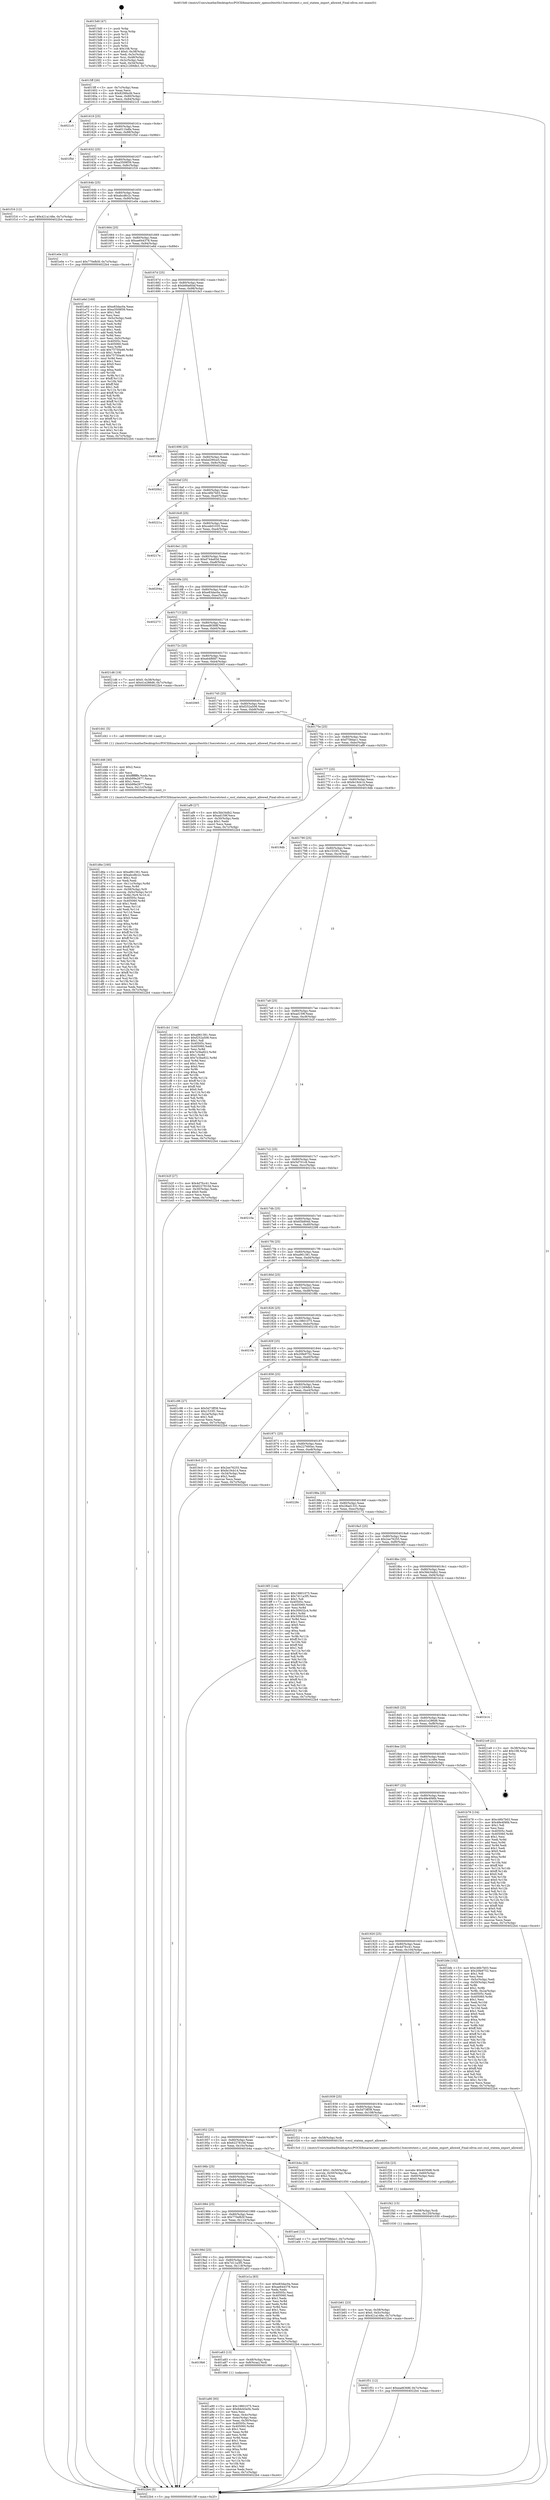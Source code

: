 digraph "0x4015d0" {
  label = "0x4015d0 (/mnt/c/Users/mathe/Desktop/tcc/POCII/binaries/extr_openssltesttls13secretstest.c_ossl_statem_export_allowed_Final-ollvm.out::main(0))"
  labelloc = "t"
  node[shape=record]

  Entry [label="",width=0.3,height=0.3,shape=circle,fillcolor=black,style=filled]
  "0x4015ff" [label="{
     0x4015ff [26]\l
     | [instrs]\l
     &nbsp;&nbsp;0x4015ff \<+3\>: mov -0x7c(%rbp),%eax\l
     &nbsp;&nbsp;0x401602 \<+2\>: mov %eax,%ecx\l
     &nbsp;&nbsp;0x401604 \<+6\>: sub $0x8206bcfd,%ecx\l
     &nbsp;&nbsp;0x40160a \<+3\>: mov %eax,-0x80(%rbp)\l
     &nbsp;&nbsp;0x40160d \<+6\>: mov %ecx,-0x84(%rbp)\l
     &nbsp;&nbsp;0x401613 \<+6\>: je 00000000004021c5 \<main+0xbf5\>\l
  }"]
  "0x4021c5" [label="{
     0x4021c5\l
  }", style=dashed]
  "0x401619" [label="{
     0x401619 [25]\l
     | [instrs]\l
     &nbsp;&nbsp;0x401619 \<+5\>: jmp 000000000040161e \<main+0x4e\>\l
     &nbsp;&nbsp;0x40161e \<+3\>: mov -0x80(%rbp),%eax\l
     &nbsp;&nbsp;0x401621 \<+5\>: sub $0xa011bdfa,%eax\l
     &nbsp;&nbsp;0x401626 \<+6\>: mov %eax,-0x88(%rbp)\l
     &nbsp;&nbsp;0x40162c \<+6\>: je 0000000000401f5d \<main+0x98d\>\l
  }"]
  Exit [label="",width=0.3,height=0.3,shape=circle,fillcolor=black,style=filled,peripheries=2]
  "0x401f5d" [label="{
     0x401f5d\l
  }", style=dashed]
  "0x401632" [label="{
     0x401632 [25]\l
     | [instrs]\l
     &nbsp;&nbsp;0x401632 \<+5\>: jmp 0000000000401637 \<main+0x67\>\l
     &nbsp;&nbsp;0x401637 \<+3\>: mov -0x80(%rbp),%eax\l
     &nbsp;&nbsp;0x40163a \<+5\>: sub $0xa3509f39,%eax\l
     &nbsp;&nbsp;0x40163f \<+6\>: mov %eax,-0x8c(%rbp)\l
     &nbsp;&nbsp;0x401645 \<+6\>: je 0000000000401f16 \<main+0x946\>\l
  }"]
  "0x401f51" [label="{
     0x401f51 [12]\l
     | [instrs]\l
     &nbsp;&nbsp;0x401f51 \<+7\>: movl $0xead6368f,-0x7c(%rbp)\l
     &nbsp;&nbsp;0x401f58 \<+5\>: jmp 00000000004022b4 \<main+0xce4\>\l
  }"]
  "0x401f16" [label="{
     0x401f16 [12]\l
     | [instrs]\l
     &nbsp;&nbsp;0x401f16 \<+7\>: movl $0x421a148e,-0x7c(%rbp)\l
     &nbsp;&nbsp;0x401f1d \<+5\>: jmp 00000000004022b4 \<main+0xce4\>\l
  }"]
  "0x40164b" [label="{
     0x40164b [25]\l
     | [instrs]\l
     &nbsp;&nbsp;0x40164b \<+5\>: jmp 0000000000401650 \<main+0x80\>\l
     &nbsp;&nbsp;0x401650 \<+3\>: mov -0x80(%rbp),%eax\l
     &nbsp;&nbsp;0x401653 \<+5\>: sub $0xabcd6c2c,%eax\l
     &nbsp;&nbsp;0x401658 \<+6\>: mov %eax,-0x90(%rbp)\l
     &nbsp;&nbsp;0x40165e \<+6\>: je 0000000000401e0e \<main+0x83e\>\l
  }"]
  "0x401f42" [label="{
     0x401f42 [15]\l
     | [instrs]\l
     &nbsp;&nbsp;0x401f42 \<+4\>: mov -0x58(%rbp),%rdi\l
     &nbsp;&nbsp;0x401f46 \<+6\>: mov %eax,-0x120(%rbp)\l
     &nbsp;&nbsp;0x401f4c \<+5\>: call 0000000000401030 \<free@plt\>\l
     | [calls]\l
     &nbsp;&nbsp;0x401030 \{1\} (unknown)\l
  }"]
  "0x401e0e" [label="{
     0x401e0e [12]\l
     | [instrs]\l
     &nbsp;&nbsp;0x401e0e \<+7\>: movl $0x770efb5f,-0x7c(%rbp)\l
     &nbsp;&nbsp;0x401e15 \<+5\>: jmp 00000000004022b4 \<main+0xce4\>\l
  }"]
  "0x401664" [label="{
     0x401664 [25]\l
     | [instrs]\l
     &nbsp;&nbsp;0x401664 \<+5\>: jmp 0000000000401669 \<main+0x99\>\l
     &nbsp;&nbsp;0x401669 \<+3\>: mov -0x80(%rbp),%eax\l
     &nbsp;&nbsp;0x40166c \<+5\>: sub $0xae644378,%eax\l
     &nbsp;&nbsp;0x401671 \<+6\>: mov %eax,-0x94(%rbp)\l
     &nbsp;&nbsp;0x401677 \<+6\>: je 0000000000401e6d \<main+0x89d\>\l
  }"]
  "0x401f2b" [label="{
     0x401f2b [23]\l
     | [instrs]\l
     &nbsp;&nbsp;0x401f2b \<+10\>: movabs $0x4030d6,%rdi\l
     &nbsp;&nbsp;0x401f35 \<+3\>: mov %eax,-0x60(%rbp)\l
     &nbsp;&nbsp;0x401f38 \<+3\>: mov -0x60(%rbp),%esi\l
     &nbsp;&nbsp;0x401f3b \<+2\>: mov $0x0,%al\l
     &nbsp;&nbsp;0x401f3d \<+5\>: call 0000000000401040 \<printf@plt\>\l
     | [calls]\l
     &nbsp;&nbsp;0x401040 \{1\} (unknown)\l
  }"]
  "0x401e6d" [label="{
     0x401e6d [169]\l
     | [instrs]\l
     &nbsp;&nbsp;0x401e6d \<+5\>: mov $0xe83dac0a,%eax\l
     &nbsp;&nbsp;0x401e72 \<+5\>: mov $0xa3509f39,%ecx\l
     &nbsp;&nbsp;0x401e77 \<+2\>: mov $0x1,%dl\l
     &nbsp;&nbsp;0x401e79 \<+2\>: xor %esi,%esi\l
     &nbsp;&nbsp;0x401e7b \<+3\>: mov -0x5c(%rbp),%edi\l
     &nbsp;&nbsp;0x401e7e \<+3\>: mov %esi,%r8d\l
     &nbsp;&nbsp;0x401e81 \<+3\>: sub %edi,%r8d\l
     &nbsp;&nbsp;0x401e84 \<+2\>: mov %esi,%edi\l
     &nbsp;&nbsp;0x401e86 \<+3\>: sub $0x1,%edi\l
     &nbsp;&nbsp;0x401e89 \<+3\>: add %edi,%r8d\l
     &nbsp;&nbsp;0x401e8c \<+3\>: sub %r8d,%esi\l
     &nbsp;&nbsp;0x401e8f \<+3\>: mov %esi,-0x5c(%rbp)\l
     &nbsp;&nbsp;0x401e92 \<+7\>: mov 0x40505c,%esi\l
     &nbsp;&nbsp;0x401e99 \<+7\>: mov 0x405060,%edi\l
     &nbsp;&nbsp;0x401ea0 \<+3\>: mov %esi,%r8d\l
     &nbsp;&nbsp;0x401ea3 \<+7\>: add $0x75750a46,%r8d\l
     &nbsp;&nbsp;0x401eaa \<+4\>: sub $0x1,%r8d\l
     &nbsp;&nbsp;0x401eae \<+7\>: sub $0x75750a46,%r8d\l
     &nbsp;&nbsp;0x401eb5 \<+4\>: imul %r8d,%esi\l
     &nbsp;&nbsp;0x401eb9 \<+3\>: and $0x1,%esi\l
     &nbsp;&nbsp;0x401ebc \<+3\>: cmp $0x0,%esi\l
     &nbsp;&nbsp;0x401ebf \<+4\>: sete %r9b\l
     &nbsp;&nbsp;0x401ec3 \<+3\>: cmp $0xa,%edi\l
     &nbsp;&nbsp;0x401ec6 \<+4\>: setl %r10b\l
     &nbsp;&nbsp;0x401eca \<+3\>: mov %r9b,%r11b\l
     &nbsp;&nbsp;0x401ecd \<+4\>: xor $0xff,%r11b\l
     &nbsp;&nbsp;0x401ed1 \<+3\>: mov %r10b,%bl\l
     &nbsp;&nbsp;0x401ed4 \<+3\>: xor $0xff,%bl\l
     &nbsp;&nbsp;0x401ed7 \<+3\>: xor $0x1,%dl\l
     &nbsp;&nbsp;0x401eda \<+3\>: mov %r11b,%r14b\l
     &nbsp;&nbsp;0x401edd \<+4\>: and $0xff,%r14b\l
     &nbsp;&nbsp;0x401ee1 \<+3\>: and %dl,%r9b\l
     &nbsp;&nbsp;0x401ee4 \<+3\>: mov %bl,%r15b\l
     &nbsp;&nbsp;0x401ee7 \<+4\>: and $0xff,%r15b\l
     &nbsp;&nbsp;0x401eeb \<+3\>: and %dl,%r10b\l
     &nbsp;&nbsp;0x401eee \<+3\>: or %r9b,%r14b\l
     &nbsp;&nbsp;0x401ef1 \<+3\>: or %r10b,%r15b\l
     &nbsp;&nbsp;0x401ef4 \<+3\>: xor %r15b,%r14b\l
     &nbsp;&nbsp;0x401ef7 \<+3\>: or %bl,%r11b\l
     &nbsp;&nbsp;0x401efa \<+4\>: xor $0xff,%r11b\l
     &nbsp;&nbsp;0x401efe \<+3\>: or $0x1,%dl\l
     &nbsp;&nbsp;0x401f01 \<+3\>: and %dl,%r11b\l
     &nbsp;&nbsp;0x401f04 \<+3\>: or %r11b,%r14b\l
     &nbsp;&nbsp;0x401f07 \<+4\>: test $0x1,%r14b\l
     &nbsp;&nbsp;0x401f0b \<+3\>: cmovne %ecx,%eax\l
     &nbsp;&nbsp;0x401f0e \<+3\>: mov %eax,-0x7c(%rbp)\l
     &nbsp;&nbsp;0x401f11 \<+5\>: jmp 00000000004022b4 \<main+0xce4\>\l
  }"]
  "0x40167d" [label="{
     0x40167d [25]\l
     | [instrs]\l
     &nbsp;&nbsp;0x40167d \<+5\>: jmp 0000000000401682 \<main+0xb2\>\l
     &nbsp;&nbsp;0x401682 \<+3\>: mov -0x80(%rbp),%eax\l
     &nbsp;&nbsp;0x401685 \<+5\>: sub $0xb66a60af,%eax\l
     &nbsp;&nbsp;0x40168a \<+6\>: mov %eax,-0x98(%rbp)\l
     &nbsp;&nbsp;0x401690 \<+6\>: je 0000000000401fe3 \<main+0xa13\>\l
  }"]
  "0x401d6e" [label="{
     0x401d6e [160]\l
     | [instrs]\l
     &nbsp;&nbsp;0x401d6e \<+5\>: mov $0xa961381,%ecx\l
     &nbsp;&nbsp;0x401d73 \<+5\>: mov $0xabcd6c2c,%edx\l
     &nbsp;&nbsp;0x401d78 \<+3\>: mov $0x1,%sil\l
     &nbsp;&nbsp;0x401d7b \<+2\>: xor %edi,%edi\l
     &nbsp;&nbsp;0x401d7d \<+7\>: mov -0x11c(%rbp),%r8d\l
     &nbsp;&nbsp;0x401d84 \<+4\>: imul %eax,%r8d\l
     &nbsp;&nbsp;0x401d88 \<+4\>: mov -0x58(%rbp),%r9\l
     &nbsp;&nbsp;0x401d8c \<+4\>: movslq -0x5c(%rbp),%r10\l
     &nbsp;&nbsp;0x401d90 \<+4\>: mov %r8d,(%r9,%r10,4)\l
     &nbsp;&nbsp;0x401d94 \<+7\>: mov 0x40505c,%eax\l
     &nbsp;&nbsp;0x401d9b \<+8\>: mov 0x405060,%r8d\l
     &nbsp;&nbsp;0x401da3 \<+3\>: sub $0x1,%edi\l
     &nbsp;&nbsp;0x401da6 \<+3\>: mov %eax,%r11d\l
     &nbsp;&nbsp;0x401da9 \<+3\>: add %edi,%r11d\l
     &nbsp;&nbsp;0x401dac \<+4\>: imul %r11d,%eax\l
     &nbsp;&nbsp;0x401db0 \<+3\>: and $0x1,%eax\l
     &nbsp;&nbsp;0x401db3 \<+3\>: cmp $0x0,%eax\l
     &nbsp;&nbsp;0x401db6 \<+3\>: sete %bl\l
     &nbsp;&nbsp;0x401db9 \<+4\>: cmp $0xa,%r8d\l
     &nbsp;&nbsp;0x401dbd \<+4\>: setl %r14b\l
     &nbsp;&nbsp;0x401dc1 \<+3\>: mov %bl,%r15b\l
     &nbsp;&nbsp;0x401dc4 \<+4\>: xor $0xff,%r15b\l
     &nbsp;&nbsp;0x401dc8 \<+3\>: mov %r14b,%r12b\l
     &nbsp;&nbsp;0x401dcb \<+4\>: xor $0xff,%r12b\l
     &nbsp;&nbsp;0x401dcf \<+4\>: xor $0x1,%sil\l
     &nbsp;&nbsp;0x401dd3 \<+3\>: mov %r15b,%r13b\l
     &nbsp;&nbsp;0x401dd6 \<+4\>: and $0xff,%r13b\l
     &nbsp;&nbsp;0x401dda \<+3\>: and %sil,%bl\l
     &nbsp;&nbsp;0x401ddd \<+3\>: mov %r12b,%al\l
     &nbsp;&nbsp;0x401de0 \<+2\>: and $0xff,%al\l
     &nbsp;&nbsp;0x401de2 \<+3\>: and %sil,%r14b\l
     &nbsp;&nbsp;0x401de5 \<+3\>: or %bl,%r13b\l
     &nbsp;&nbsp;0x401de8 \<+3\>: or %r14b,%al\l
     &nbsp;&nbsp;0x401deb \<+3\>: xor %al,%r13b\l
     &nbsp;&nbsp;0x401dee \<+3\>: or %r12b,%r15b\l
     &nbsp;&nbsp;0x401df1 \<+4\>: xor $0xff,%r15b\l
     &nbsp;&nbsp;0x401df5 \<+4\>: or $0x1,%sil\l
     &nbsp;&nbsp;0x401df9 \<+3\>: and %sil,%r15b\l
     &nbsp;&nbsp;0x401dfc \<+3\>: or %r15b,%r13b\l
     &nbsp;&nbsp;0x401dff \<+4\>: test $0x1,%r13b\l
     &nbsp;&nbsp;0x401e03 \<+3\>: cmovne %edx,%ecx\l
     &nbsp;&nbsp;0x401e06 \<+3\>: mov %ecx,-0x7c(%rbp)\l
     &nbsp;&nbsp;0x401e09 \<+5\>: jmp 00000000004022b4 \<main+0xce4\>\l
  }"]
  "0x401fe3" [label="{
     0x401fe3\l
  }", style=dashed]
  "0x401696" [label="{
     0x401696 [25]\l
     | [instrs]\l
     &nbsp;&nbsp;0x401696 \<+5\>: jmp 000000000040169b \<main+0xcb\>\l
     &nbsp;&nbsp;0x40169b \<+3\>: mov -0x80(%rbp),%eax\l
     &nbsp;&nbsp;0x40169e \<+5\>: sub $0xbd290ce5,%eax\l
     &nbsp;&nbsp;0x4016a3 \<+6\>: mov %eax,-0x9c(%rbp)\l
     &nbsp;&nbsp;0x4016a9 \<+6\>: je 00000000004020b2 \<main+0xae2\>\l
  }"]
  "0x401d46" [label="{
     0x401d46 [40]\l
     | [instrs]\l
     &nbsp;&nbsp;0x401d46 \<+5\>: mov $0x2,%ecx\l
     &nbsp;&nbsp;0x401d4b \<+1\>: cltd\l
     &nbsp;&nbsp;0x401d4c \<+2\>: idiv %ecx\l
     &nbsp;&nbsp;0x401d4e \<+6\>: imul $0xfffffffe,%edx,%ecx\l
     &nbsp;&nbsp;0x401d54 \<+6\>: sub $0xb99e2977,%ecx\l
     &nbsp;&nbsp;0x401d5a \<+3\>: add $0x1,%ecx\l
     &nbsp;&nbsp;0x401d5d \<+6\>: add $0xb99e2977,%ecx\l
     &nbsp;&nbsp;0x401d63 \<+6\>: mov %ecx,-0x11c(%rbp)\l
     &nbsp;&nbsp;0x401d69 \<+5\>: call 0000000000401160 \<next_i\>\l
     | [calls]\l
     &nbsp;&nbsp;0x401160 \{1\} (/mnt/c/Users/mathe/Desktop/tcc/POCII/binaries/extr_openssltesttls13secretstest.c_ossl_statem_export_allowed_Final-ollvm.out::next_i)\l
  }"]
  "0x4020b2" [label="{
     0x4020b2\l
  }", style=dashed]
  "0x4016af" [label="{
     0x4016af [25]\l
     | [instrs]\l
     &nbsp;&nbsp;0x4016af \<+5\>: jmp 00000000004016b4 \<main+0xe4\>\l
     &nbsp;&nbsp;0x4016b4 \<+3\>: mov -0x80(%rbp),%eax\l
     &nbsp;&nbsp;0x4016b7 \<+5\>: sub $0xc46b7b03,%eax\l
     &nbsp;&nbsp;0x4016bc \<+6\>: mov %eax,-0xa0(%rbp)\l
     &nbsp;&nbsp;0x4016c2 \<+6\>: je 000000000040221a \<main+0xc4a\>\l
  }"]
  "0x401b61" [label="{
     0x401b61 [23]\l
     | [instrs]\l
     &nbsp;&nbsp;0x401b61 \<+4\>: mov %rax,-0x58(%rbp)\l
     &nbsp;&nbsp;0x401b65 \<+7\>: movl $0x0,-0x5c(%rbp)\l
     &nbsp;&nbsp;0x401b6c \<+7\>: movl $0x421a148e,-0x7c(%rbp)\l
     &nbsp;&nbsp;0x401b73 \<+5\>: jmp 00000000004022b4 \<main+0xce4\>\l
  }"]
  "0x40221a" [label="{
     0x40221a\l
  }", style=dashed]
  "0x4016c8" [label="{
     0x4016c8 [25]\l
     | [instrs]\l
     &nbsp;&nbsp;0x4016c8 \<+5\>: jmp 00000000004016cd \<main+0xfd\>\l
     &nbsp;&nbsp;0x4016cd \<+3\>: mov -0x80(%rbp),%eax\l
     &nbsp;&nbsp;0x4016d0 \<+5\>: sub $0xceb01035,%eax\l
     &nbsp;&nbsp;0x4016d5 \<+6\>: mov %eax,-0xa4(%rbp)\l
     &nbsp;&nbsp;0x4016db \<+6\>: je 000000000040217e \<main+0xbae\>\l
  }"]
  "0x401a90" [label="{
     0x401a90 [93]\l
     | [instrs]\l
     &nbsp;&nbsp;0x401a90 \<+5\>: mov $0x19801075,%ecx\l
     &nbsp;&nbsp;0x401a95 \<+5\>: mov $0x6dcb5a5b,%edx\l
     &nbsp;&nbsp;0x401a9a \<+2\>: xor %esi,%esi\l
     &nbsp;&nbsp;0x401a9c \<+3\>: mov %eax,-0x4c(%rbp)\l
     &nbsp;&nbsp;0x401a9f \<+3\>: mov -0x4c(%rbp),%eax\l
     &nbsp;&nbsp;0x401aa2 \<+3\>: mov %eax,-0x30(%rbp)\l
     &nbsp;&nbsp;0x401aa5 \<+7\>: mov 0x40505c,%eax\l
     &nbsp;&nbsp;0x401aac \<+8\>: mov 0x405060,%r8d\l
     &nbsp;&nbsp;0x401ab4 \<+3\>: sub $0x1,%esi\l
     &nbsp;&nbsp;0x401ab7 \<+3\>: mov %eax,%r9d\l
     &nbsp;&nbsp;0x401aba \<+3\>: add %esi,%r9d\l
     &nbsp;&nbsp;0x401abd \<+4\>: imul %r9d,%eax\l
     &nbsp;&nbsp;0x401ac1 \<+3\>: and $0x1,%eax\l
     &nbsp;&nbsp;0x401ac4 \<+3\>: cmp $0x0,%eax\l
     &nbsp;&nbsp;0x401ac7 \<+4\>: sete %r10b\l
     &nbsp;&nbsp;0x401acb \<+4\>: cmp $0xa,%r8d\l
     &nbsp;&nbsp;0x401acf \<+4\>: setl %r11b\l
     &nbsp;&nbsp;0x401ad3 \<+3\>: mov %r10b,%bl\l
     &nbsp;&nbsp;0x401ad6 \<+3\>: and %r11b,%bl\l
     &nbsp;&nbsp;0x401ad9 \<+3\>: xor %r11b,%r10b\l
     &nbsp;&nbsp;0x401adc \<+3\>: or %r10b,%bl\l
     &nbsp;&nbsp;0x401adf \<+3\>: test $0x1,%bl\l
     &nbsp;&nbsp;0x401ae2 \<+3\>: cmovne %edx,%ecx\l
     &nbsp;&nbsp;0x401ae5 \<+3\>: mov %ecx,-0x7c(%rbp)\l
     &nbsp;&nbsp;0x401ae8 \<+5\>: jmp 00000000004022b4 \<main+0xce4\>\l
  }"]
  "0x40217e" [label="{
     0x40217e\l
  }", style=dashed]
  "0x4016e1" [label="{
     0x4016e1 [25]\l
     | [instrs]\l
     &nbsp;&nbsp;0x4016e1 \<+5\>: jmp 00000000004016e6 \<main+0x116\>\l
     &nbsp;&nbsp;0x4016e6 \<+3\>: mov -0x80(%rbp),%eax\l
     &nbsp;&nbsp;0x4016e9 \<+5\>: sub $0xd744a93d,%eax\l
     &nbsp;&nbsp;0x4016ee \<+6\>: mov %eax,-0xa8(%rbp)\l
     &nbsp;&nbsp;0x4016f4 \<+6\>: je 000000000040204a \<main+0xa7a\>\l
  }"]
  "0x4019b6" [label="{
     0x4019b6\l
  }", style=dashed]
  "0x40204a" [label="{
     0x40204a\l
  }", style=dashed]
  "0x4016fa" [label="{
     0x4016fa [25]\l
     | [instrs]\l
     &nbsp;&nbsp;0x4016fa \<+5\>: jmp 00000000004016ff \<main+0x12f\>\l
     &nbsp;&nbsp;0x4016ff \<+3\>: mov -0x80(%rbp),%eax\l
     &nbsp;&nbsp;0x401702 \<+5\>: sub $0xe83dac0a,%eax\l
     &nbsp;&nbsp;0x401707 \<+6\>: mov %eax,-0xac(%rbp)\l
     &nbsp;&nbsp;0x40170d \<+6\>: je 0000000000402273 \<main+0xca3\>\l
  }"]
  "0x401a83" [label="{
     0x401a83 [13]\l
     | [instrs]\l
     &nbsp;&nbsp;0x401a83 \<+4\>: mov -0x48(%rbp),%rax\l
     &nbsp;&nbsp;0x401a87 \<+4\>: mov 0x8(%rax),%rdi\l
     &nbsp;&nbsp;0x401a8b \<+5\>: call 0000000000401060 \<atoi@plt\>\l
     | [calls]\l
     &nbsp;&nbsp;0x401060 \{1\} (unknown)\l
  }"]
  "0x402273" [label="{
     0x402273\l
  }", style=dashed]
  "0x401713" [label="{
     0x401713 [25]\l
     | [instrs]\l
     &nbsp;&nbsp;0x401713 \<+5\>: jmp 0000000000401718 \<main+0x148\>\l
     &nbsp;&nbsp;0x401718 \<+3\>: mov -0x80(%rbp),%eax\l
     &nbsp;&nbsp;0x40171b \<+5\>: sub $0xead6368f,%eax\l
     &nbsp;&nbsp;0x401720 \<+6\>: mov %eax,-0xb0(%rbp)\l
     &nbsp;&nbsp;0x401726 \<+6\>: je 00000000004021d6 \<main+0xc06\>\l
  }"]
  "0x40199d" [label="{
     0x40199d [25]\l
     | [instrs]\l
     &nbsp;&nbsp;0x40199d \<+5\>: jmp 00000000004019a2 \<main+0x3d2\>\l
     &nbsp;&nbsp;0x4019a2 \<+3\>: mov -0x80(%rbp),%eax\l
     &nbsp;&nbsp;0x4019a5 \<+5\>: sub $0x7d11a3f5,%eax\l
     &nbsp;&nbsp;0x4019aa \<+6\>: mov %eax,-0x118(%rbp)\l
     &nbsp;&nbsp;0x4019b0 \<+6\>: je 0000000000401a83 \<main+0x4b3\>\l
  }"]
  "0x4021d6" [label="{
     0x4021d6 [19]\l
     | [instrs]\l
     &nbsp;&nbsp;0x4021d6 \<+7\>: movl $0x0,-0x38(%rbp)\l
     &nbsp;&nbsp;0x4021dd \<+7\>: movl $0x41e286d6,-0x7c(%rbp)\l
     &nbsp;&nbsp;0x4021e4 \<+5\>: jmp 00000000004022b4 \<main+0xce4\>\l
  }"]
  "0x40172c" [label="{
     0x40172c [25]\l
     | [instrs]\l
     &nbsp;&nbsp;0x40172c \<+5\>: jmp 0000000000401731 \<main+0x161\>\l
     &nbsp;&nbsp;0x401731 \<+3\>: mov -0x80(%rbp),%eax\l
     &nbsp;&nbsp;0x401734 \<+5\>: sub $0xeb4f6fd7,%eax\l
     &nbsp;&nbsp;0x401739 \<+6\>: mov %eax,-0xb4(%rbp)\l
     &nbsp;&nbsp;0x40173f \<+6\>: je 0000000000402065 \<main+0xa95\>\l
  }"]
  "0x401e1a" [label="{
     0x401e1a [83]\l
     | [instrs]\l
     &nbsp;&nbsp;0x401e1a \<+5\>: mov $0xe83dac0a,%eax\l
     &nbsp;&nbsp;0x401e1f \<+5\>: mov $0xae644378,%ecx\l
     &nbsp;&nbsp;0x401e24 \<+2\>: xor %edx,%edx\l
     &nbsp;&nbsp;0x401e26 \<+7\>: mov 0x40505c,%esi\l
     &nbsp;&nbsp;0x401e2d \<+7\>: mov 0x405060,%edi\l
     &nbsp;&nbsp;0x401e34 \<+3\>: sub $0x1,%edx\l
     &nbsp;&nbsp;0x401e37 \<+3\>: mov %esi,%r8d\l
     &nbsp;&nbsp;0x401e3a \<+3\>: add %edx,%r8d\l
     &nbsp;&nbsp;0x401e3d \<+4\>: imul %r8d,%esi\l
     &nbsp;&nbsp;0x401e41 \<+3\>: and $0x1,%esi\l
     &nbsp;&nbsp;0x401e44 \<+3\>: cmp $0x0,%esi\l
     &nbsp;&nbsp;0x401e47 \<+4\>: sete %r9b\l
     &nbsp;&nbsp;0x401e4b \<+3\>: cmp $0xa,%edi\l
     &nbsp;&nbsp;0x401e4e \<+4\>: setl %r10b\l
     &nbsp;&nbsp;0x401e52 \<+3\>: mov %r9b,%r11b\l
     &nbsp;&nbsp;0x401e55 \<+3\>: and %r10b,%r11b\l
     &nbsp;&nbsp;0x401e58 \<+3\>: xor %r10b,%r9b\l
     &nbsp;&nbsp;0x401e5b \<+3\>: or %r9b,%r11b\l
     &nbsp;&nbsp;0x401e5e \<+4\>: test $0x1,%r11b\l
     &nbsp;&nbsp;0x401e62 \<+3\>: cmovne %ecx,%eax\l
     &nbsp;&nbsp;0x401e65 \<+3\>: mov %eax,-0x7c(%rbp)\l
     &nbsp;&nbsp;0x401e68 \<+5\>: jmp 00000000004022b4 \<main+0xce4\>\l
  }"]
  "0x402065" [label="{
     0x402065\l
  }", style=dashed]
  "0x401745" [label="{
     0x401745 [25]\l
     | [instrs]\l
     &nbsp;&nbsp;0x401745 \<+5\>: jmp 000000000040174a \<main+0x17a\>\l
     &nbsp;&nbsp;0x40174a \<+3\>: mov -0x80(%rbp),%eax\l
     &nbsp;&nbsp;0x40174d \<+5\>: sub $0xf252a508,%eax\l
     &nbsp;&nbsp;0x401752 \<+6\>: mov %eax,-0xb8(%rbp)\l
     &nbsp;&nbsp;0x401758 \<+6\>: je 0000000000401d41 \<main+0x771\>\l
  }"]
  "0x401984" [label="{
     0x401984 [25]\l
     | [instrs]\l
     &nbsp;&nbsp;0x401984 \<+5\>: jmp 0000000000401989 \<main+0x3b9\>\l
     &nbsp;&nbsp;0x401989 \<+3\>: mov -0x80(%rbp),%eax\l
     &nbsp;&nbsp;0x40198c \<+5\>: sub $0x770efb5f,%eax\l
     &nbsp;&nbsp;0x401991 \<+6\>: mov %eax,-0x114(%rbp)\l
     &nbsp;&nbsp;0x401997 \<+6\>: je 0000000000401e1a \<main+0x84a\>\l
  }"]
  "0x401d41" [label="{
     0x401d41 [5]\l
     | [instrs]\l
     &nbsp;&nbsp;0x401d41 \<+5\>: call 0000000000401160 \<next_i\>\l
     | [calls]\l
     &nbsp;&nbsp;0x401160 \{1\} (/mnt/c/Users/mathe/Desktop/tcc/POCII/binaries/extr_openssltesttls13secretstest.c_ossl_statem_export_allowed_Final-ollvm.out::next_i)\l
  }"]
  "0x40175e" [label="{
     0x40175e [25]\l
     | [instrs]\l
     &nbsp;&nbsp;0x40175e \<+5\>: jmp 0000000000401763 \<main+0x193\>\l
     &nbsp;&nbsp;0x401763 \<+3\>: mov -0x80(%rbp),%eax\l
     &nbsp;&nbsp;0x401766 \<+5\>: sub $0xf758dac1,%eax\l
     &nbsp;&nbsp;0x40176b \<+6\>: mov %eax,-0xbc(%rbp)\l
     &nbsp;&nbsp;0x401771 \<+6\>: je 0000000000401af9 \<main+0x529\>\l
  }"]
  "0x401aed" [label="{
     0x401aed [12]\l
     | [instrs]\l
     &nbsp;&nbsp;0x401aed \<+7\>: movl $0xf758dac1,-0x7c(%rbp)\l
     &nbsp;&nbsp;0x401af4 \<+5\>: jmp 00000000004022b4 \<main+0xce4\>\l
  }"]
  "0x401af9" [label="{
     0x401af9 [27]\l
     | [instrs]\l
     &nbsp;&nbsp;0x401af9 \<+5\>: mov $0x3bb34db2,%eax\l
     &nbsp;&nbsp;0x401afe \<+5\>: mov $0xad159f,%ecx\l
     &nbsp;&nbsp;0x401b03 \<+3\>: mov -0x30(%rbp),%edx\l
     &nbsp;&nbsp;0x401b06 \<+3\>: cmp $0x1,%edx\l
     &nbsp;&nbsp;0x401b09 \<+3\>: cmovl %ecx,%eax\l
     &nbsp;&nbsp;0x401b0c \<+3\>: mov %eax,-0x7c(%rbp)\l
     &nbsp;&nbsp;0x401b0f \<+5\>: jmp 00000000004022b4 \<main+0xce4\>\l
  }"]
  "0x401777" [label="{
     0x401777 [25]\l
     | [instrs]\l
     &nbsp;&nbsp;0x401777 \<+5\>: jmp 000000000040177c \<main+0x1ac\>\l
     &nbsp;&nbsp;0x40177c \<+3\>: mov -0x80(%rbp),%eax\l
     &nbsp;&nbsp;0x40177f \<+5\>: sub $0xfe19cb14,%eax\l
     &nbsp;&nbsp;0x401784 \<+6\>: mov %eax,-0xc0(%rbp)\l
     &nbsp;&nbsp;0x40178a \<+6\>: je 00000000004019db \<main+0x40b\>\l
  }"]
  "0x40196b" [label="{
     0x40196b [25]\l
     | [instrs]\l
     &nbsp;&nbsp;0x40196b \<+5\>: jmp 0000000000401970 \<main+0x3a0\>\l
     &nbsp;&nbsp;0x401970 \<+3\>: mov -0x80(%rbp),%eax\l
     &nbsp;&nbsp;0x401973 \<+5\>: sub $0x6dcb5a5b,%eax\l
     &nbsp;&nbsp;0x401978 \<+6\>: mov %eax,-0x110(%rbp)\l
     &nbsp;&nbsp;0x40197e \<+6\>: je 0000000000401aed \<main+0x51d\>\l
  }"]
  "0x4019db" [label="{
     0x4019db\l
  }", style=dashed]
  "0x401790" [label="{
     0x401790 [25]\l
     | [instrs]\l
     &nbsp;&nbsp;0x401790 \<+5\>: jmp 0000000000401795 \<main+0x1c5\>\l
     &nbsp;&nbsp;0x401795 \<+3\>: mov -0x80(%rbp),%eax\l
     &nbsp;&nbsp;0x401798 \<+5\>: sub $0x1533f1,%eax\l
     &nbsp;&nbsp;0x40179d \<+6\>: mov %eax,-0xc4(%rbp)\l
     &nbsp;&nbsp;0x4017a3 \<+6\>: je 0000000000401cb1 \<main+0x6e1\>\l
  }"]
  "0x401b4a" [label="{
     0x401b4a [23]\l
     | [instrs]\l
     &nbsp;&nbsp;0x401b4a \<+7\>: movl $0x1,-0x50(%rbp)\l
     &nbsp;&nbsp;0x401b51 \<+4\>: movslq -0x50(%rbp),%rax\l
     &nbsp;&nbsp;0x401b55 \<+4\>: shl $0x2,%rax\l
     &nbsp;&nbsp;0x401b59 \<+3\>: mov %rax,%rdi\l
     &nbsp;&nbsp;0x401b5c \<+5\>: call 0000000000401050 \<malloc@plt\>\l
     | [calls]\l
     &nbsp;&nbsp;0x401050 \{1\} (unknown)\l
  }"]
  "0x401cb1" [label="{
     0x401cb1 [144]\l
     | [instrs]\l
     &nbsp;&nbsp;0x401cb1 \<+5\>: mov $0xa961381,%eax\l
     &nbsp;&nbsp;0x401cb6 \<+5\>: mov $0xf252a508,%ecx\l
     &nbsp;&nbsp;0x401cbb \<+2\>: mov $0x1,%dl\l
     &nbsp;&nbsp;0x401cbd \<+7\>: mov 0x40505c,%esi\l
     &nbsp;&nbsp;0x401cc4 \<+7\>: mov 0x405060,%edi\l
     &nbsp;&nbsp;0x401ccb \<+3\>: mov %esi,%r8d\l
     &nbsp;&nbsp;0x401cce \<+7\>: sub $0x7e3ba922,%r8d\l
     &nbsp;&nbsp;0x401cd5 \<+4\>: sub $0x1,%r8d\l
     &nbsp;&nbsp;0x401cd9 \<+7\>: add $0x7e3ba922,%r8d\l
     &nbsp;&nbsp;0x401ce0 \<+4\>: imul %r8d,%esi\l
     &nbsp;&nbsp;0x401ce4 \<+3\>: and $0x1,%esi\l
     &nbsp;&nbsp;0x401ce7 \<+3\>: cmp $0x0,%esi\l
     &nbsp;&nbsp;0x401cea \<+4\>: sete %r9b\l
     &nbsp;&nbsp;0x401cee \<+3\>: cmp $0xa,%edi\l
     &nbsp;&nbsp;0x401cf1 \<+4\>: setl %r10b\l
     &nbsp;&nbsp;0x401cf5 \<+3\>: mov %r9b,%r11b\l
     &nbsp;&nbsp;0x401cf8 \<+4\>: xor $0xff,%r11b\l
     &nbsp;&nbsp;0x401cfc \<+3\>: mov %r10b,%bl\l
     &nbsp;&nbsp;0x401cff \<+3\>: xor $0xff,%bl\l
     &nbsp;&nbsp;0x401d02 \<+3\>: xor $0x0,%dl\l
     &nbsp;&nbsp;0x401d05 \<+3\>: mov %r11b,%r14b\l
     &nbsp;&nbsp;0x401d08 \<+4\>: and $0x0,%r14b\l
     &nbsp;&nbsp;0x401d0c \<+3\>: and %dl,%r9b\l
     &nbsp;&nbsp;0x401d0f \<+3\>: mov %bl,%r15b\l
     &nbsp;&nbsp;0x401d12 \<+4\>: and $0x0,%r15b\l
     &nbsp;&nbsp;0x401d16 \<+3\>: and %dl,%r10b\l
     &nbsp;&nbsp;0x401d19 \<+3\>: or %r9b,%r14b\l
     &nbsp;&nbsp;0x401d1c \<+3\>: or %r10b,%r15b\l
     &nbsp;&nbsp;0x401d1f \<+3\>: xor %r15b,%r14b\l
     &nbsp;&nbsp;0x401d22 \<+3\>: or %bl,%r11b\l
     &nbsp;&nbsp;0x401d25 \<+4\>: xor $0xff,%r11b\l
     &nbsp;&nbsp;0x401d29 \<+3\>: or $0x0,%dl\l
     &nbsp;&nbsp;0x401d2c \<+3\>: and %dl,%r11b\l
     &nbsp;&nbsp;0x401d2f \<+3\>: or %r11b,%r14b\l
     &nbsp;&nbsp;0x401d32 \<+4\>: test $0x1,%r14b\l
     &nbsp;&nbsp;0x401d36 \<+3\>: cmovne %ecx,%eax\l
     &nbsp;&nbsp;0x401d39 \<+3\>: mov %eax,-0x7c(%rbp)\l
     &nbsp;&nbsp;0x401d3c \<+5\>: jmp 00000000004022b4 \<main+0xce4\>\l
  }"]
  "0x4017a9" [label="{
     0x4017a9 [25]\l
     | [instrs]\l
     &nbsp;&nbsp;0x4017a9 \<+5\>: jmp 00000000004017ae \<main+0x1de\>\l
     &nbsp;&nbsp;0x4017ae \<+3\>: mov -0x80(%rbp),%eax\l
     &nbsp;&nbsp;0x4017b1 \<+5\>: sub $0xad159f,%eax\l
     &nbsp;&nbsp;0x4017b6 \<+6\>: mov %eax,-0xc8(%rbp)\l
     &nbsp;&nbsp;0x4017bc \<+6\>: je 0000000000401b2f \<main+0x55f\>\l
  }"]
  "0x401952" [label="{
     0x401952 [25]\l
     | [instrs]\l
     &nbsp;&nbsp;0x401952 \<+5\>: jmp 0000000000401957 \<main+0x387\>\l
     &nbsp;&nbsp;0x401957 \<+3\>: mov -0x80(%rbp),%eax\l
     &nbsp;&nbsp;0x40195a \<+5\>: sub $0x6227810d,%eax\l
     &nbsp;&nbsp;0x40195f \<+6\>: mov %eax,-0x10c(%rbp)\l
     &nbsp;&nbsp;0x401965 \<+6\>: je 0000000000401b4a \<main+0x57a\>\l
  }"]
  "0x401b2f" [label="{
     0x401b2f [27]\l
     | [instrs]\l
     &nbsp;&nbsp;0x401b2f \<+5\>: mov $0x4d7fcc41,%eax\l
     &nbsp;&nbsp;0x401b34 \<+5\>: mov $0x6227810d,%ecx\l
     &nbsp;&nbsp;0x401b39 \<+3\>: mov -0x30(%rbp),%edx\l
     &nbsp;&nbsp;0x401b3c \<+3\>: cmp $0x0,%edx\l
     &nbsp;&nbsp;0x401b3f \<+3\>: cmove %ecx,%eax\l
     &nbsp;&nbsp;0x401b42 \<+3\>: mov %eax,-0x7c(%rbp)\l
     &nbsp;&nbsp;0x401b45 \<+5\>: jmp 00000000004022b4 \<main+0xce4\>\l
  }"]
  "0x4017c2" [label="{
     0x4017c2 [25]\l
     | [instrs]\l
     &nbsp;&nbsp;0x4017c2 \<+5\>: jmp 00000000004017c7 \<main+0x1f7\>\l
     &nbsp;&nbsp;0x4017c7 \<+3\>: mov -0x80(%rbp),%eax\l
     &nbsp;&nbsp;0x4017ca \<+5\>: sub $0x5d701c8,%eax\l
     &nbsp;&nbsp;0x4017cf \<+6\>: mov %eax,-0xcc(%rbp)\l
     &nbsp;&nbsp;0x4017d5 \<+6\>: je 000000000040210a \<main+0xb3a\>\l
  }"]
  "0x401f22" [label="{
     0x401f22 [9]\l
     | [instrs]\l
     &nbsp;&nbsp;0x401f22 \<+4\>: mov -0x58(%rbp),%rdi\l
     &nbsp;&nbsp;0x401f26 \<+5\>: call 00000000004015c0 \<ossl_statem_export_allowed\>\l
     | [calls]\l
     &nbsp;&nbsp;0x4015c0 \{1\} (/mnt/c/Users/mathe/Desktop/tcc/POCII/binaries/extr_openssltesttls13secretstest.c_ossl_statem_export_allowed_Final-ollvm.out::ossl_statem_export_allowed)\l
  }"]
  "0x40210a" [label="{
     0x40210a\l
  }", style=dashed]
  "0x4017db" [label="{
     0x4017db [25]\l
     | [instrs]\l
     &nbsp;&nbsp;0x4017db \<+5\>: jmp 00000000004017e0 \<main+0x210\>\l
     &nbsp;&nbsp;0x4017e0 \<+3\>: mov -0x80(%rbp),%eax\l
     &nbsp;&nbsp;0x4017e3 \<+5\>: sub $0x65b894d,%eax\l
     &nbsp;&nbsp;0x4017e8 \<+6\>: mov %eax,-0xd0(%rbp)\l
     &nbsp;&nbsp;0x4017ee \<+6\>: je 0000000000402298 \<main+0xcc8\>\l
  }"]
  "0x401939" [label="{
     0x401939 [25]\l
     | [instrs]\l
     &nbsp;&nbsp;0x401939 \<+5\>: jmp 000000000040193e \<main+0x36e\>\l
     &nbsp;&nbsp;0x40193e \<+3\>: mov -0x80(%rbp),%eax\l
     &nbsp;&nbsp;0x401941 \<+5\>: sub $0x5d73ff38,%eax\l
     &nbsp;&nbsp;0x401946 \<+6\>: mov %eax,-0x108(%rbp)\l
     &nbsp;&nbsp;0x40194c \<+6\>: je 0000000000401f22 \<main+0x952\>\l
  }"]
  "0x402298" [label="{
     0x402298\l
  }", style=dashed]
  "0x4017f4" [label="{
     0x4017f4 [25]\l
     | [instrs]\l
     &nbsp;&nbsp;0x4017f4 \<+5\>: jmp 00000000004017f9 \<main+0x229\>\l
     &nbsp;&nbsp;0x4017f9 \<+3\>: mov -0x80(%rbp),%eax\l
     &nbsp;&nbsp;0x4017fc \<+5\>: sub $0xa961381,%eax\l
     &nbsp;&nbsp;0x401801 \<+6\>: mov %eax,-0xd4(%rbp)\l
     &nbsp;&nbsp;0x401807 \<+6\>: je 0000000000402226 \<main+0xc56\>\l
  }"]
  "0x4021b9" [label="{
     0x4021b9\l
  }", style=dashed]
  "0x402226" [label="{
     0x402226\l
  }", style=dashed]
  "0x40180d" [label="{
     0x40180d [25]\l
     | [instrs]\l
     &nbsp;&nbsp;0x40180d \<+5\>: jmp 0000000000401812 \<main+0x242\>\l
     &nbsp;&nbsp;0x401812 \<+3\>: mov -0x80(%rbp),%eax\l
     &nbsp;&nbsp;0x401815 \<+5\>: sub $0x17ee42c5,%eax\l
     &nbsp;&nbsp;0x40181a \<+6\>: mov %eax,-0xd8(%rbp)\l
     &nbsp;&nbsp;0x401820 \<+6\>: je 0000000000401f8b \<main+0x9bb\>\l
  }"]
  "0x401920" [label="{
     0x401920 [25]\l
     | [instrs]\l
     &nbsp;&nbsp;0x401920 \<+5\>: jmp 0000000000401925 \<main+0x355\>\l
     &nbsp;&nbsp;0x401925 \<+3\>: mov -0x80(%rbp),%eax\l
     &nbsp;&nbsp;0x401928 \<+5\>: sub $0x4d7fcc41,%eax\l
     &nbsp;&nbsp;0x40192d \<+6\>: mov %eax,-0x104(%rbp)\l
     &nbsp;&nbsp;0x401933 \<+6\>: je 00000000004021b9 \<main+0xbe9\>\l
  }"]
  "0x401f8b" [label="{
     0x401f8b\l
  }", style=dashed]
  "0x401826" [label="{
     0x401826 [25]\l
     | [instrs]\l
     &nbsp;&nbsp;0x401826 \<+5\>: jmp 000000000040182b \<main+0x25b\>\l
     &nbsp;&nbsp;0x40182b \<+3\>: mov -0x80(%rbp),%eax\l
     &nbsp;&nbsp;0x40182e \<+5\>: sub $0x19801075,%eax\l
     &nbsp;&nbsp;0x401833 \<+6\>: mov %eax,-0xdc(%rbp)\l
     &nbsp;&nbsp;0x401839 \<+6\>: je 00000000004021fe \<main+0xc2e\>\l
  }"]
  "0x401bfe" [label="{
     0x401bfe [152]\l
     | [instrs]\l
     &nbsp;&nbsp;0x401bfe \<+5\>: mov $0xc46b7b03,%eax\l
     &nbsp;&nbsp;0x401c03 \<+5\>: mov $0x20fe9752,%ecx\l
     &nbsp;&nbsp;0x401c08 \<+2\>: mov $0x1,%dl\l
     &nbsp;&nbsp;0x401c0a \<+2\>: xor %esi,%esi\l
     &nbsp;&nbsp;0x401c0c \<+3\>: mov -0x5c(%rbp),%edi\l
     &nbsp;&nbsp;0x401c0f \<+3\>: cmp -0x50(%rbp),%edi\l
     &nbsp;&nbsp;0x401c12 \<+4\>: setl %r8b\l
     &nbsp;&nbsp;0x401c16 \<+4\>: and $0x1,%r8b\l
     &nbsp;&nbsp;0x401c1a \<+4\>: mov %r8b,-0x2a(%rbp)\l
     &nbsp;&nbsp;0x401c1e \<+7\>: mov 0x40505c,%edi\l
     &nbsp;&nbsp;0x401c25 \<+8\>: mov 0x405060,%r9d\l
     &nbsp;&nbsp;0x401c2d \<+3\>: sub $0x1,%esi\l
     &nbsp;&nbsp;0x401c30 \<+3\>: mov %edi,%r10d\l
     &nbsp;&nbsp;0x401c33 \<+3\>: add %esi,%r10d\l
     &nbsp;&nbsp;0x401c36 \<+4\>: imul %r10d,%edi\l
     &nbsp;&nbsp;0x401c3a \<+3\>: and $0x1,%edi\l
     &nbsp;&nbsp;0x401c3d \<+3\>: cmp $0x0,%edi\l
     &nbsp;&nbsp;0x401c40 \<+4\>: sete %r8b\l
     &nbsp;&nbsp;0x401c44 \<+4\>: cmp $0xa,%r9d\l
     &nbsp;&nbsp;0x401c48 \<+4\>: setl %r11b\l
     &nbsp;&nbsp;0x401c4c \<+3\>: mov %r8b,%bl\l
     &nbsp;&nbsp;0x401c4f \<+3\>: xor $0xff,%bl\l
     &nbsp;&nbsp;0x401c52 \<+3\>: mov %r11b,%r14b\l
     &nbsp;&nbsp;0x401c55 \<+4\>: xor $0xff,%r14b\l
     &nbsp;&nbsp;0x401c59 \<+3\>: xor $0x0,%dl\l
     &nbsp;&nbsp;0x401c5c \<+3\>: mov %bl,%r15b\l
     &nbsp;&nbsp;0x401c5f \<+4\>: and $0x0,%r15b\l
     &nbsp;&nbsp;0x401c63 \<+3\>: and %dl,%r8b\l
     &nbsp;&nbsp;0x401c66 \<+3\>: mov %r14b,%r12b\l
     &nbsp;&nbsp;0x401c69 \<+4\>: and $0x0,%r12b\l
     &nbsp;&nbsp;0x401c6d \<+3\>: and %dl,%r11b\l
     &nbsp;&nbsp;0x401c70 \<+3\>: or %r8b,%r15b\l
     &nbsp;&nbsp;0x401c73 \<+3\>: or %r11b,%r12b\l
     &nbsp;&nbsp;0x401c76 \<+3\>: xor %r12b,%r15b\l
     &nbsp;&nbsp;0x401c79 \<+3\>: or %r14b,%bl\l
     &nbsp;&nbsp;0x401c7c \<+3\>: xor $0xff,%bl\l
     &nbsp;&nbsp;0x401c7f \<+3\>: or $0x0,%dl\l
     &nbsp;&nbsp;0x401c82 \<+2\>: and %dl,%bl\l
     &nbsp;&nbsp;0x401c84 \<+3\>: or %bl,%r15b\l
     &nbsp;&nbsp;0x401c87 \<+4\>: test $0x1,%r15b\l
     &nbsp;&nbsp;0x401c8b \<+3\>: cmovne %ecx,%eax\l
     &nbsp;&nbsp;0x401c8e \<+3\>: mov %eax,-0x7c(%rbp)\l
     &nbsp;&nbsp;0x401c91 \<+5\>: jmp 00000000004022b4 \<main+0xce4\>\l
  }"]
  "0x4021fe" [label="{
     0x4021fe\l
  }", style=dashed]
  "0x40183f" [label="{
     0x40183f [25]\l
     | [instrs]\l
     &nbsp;&nbsp;0x40183f \<+5\>: jmp 0000000000401844 \<main+0x274\>\l
     &nbsp;&nbsp;0x401844 \<+3\>: mov -0x80(%rbp),%eax\l
     &nbsp;&nbsp;0x401847 \<+5\>: sub $0x20fe9752,%eax\l
     &nbsp;&nbsp;0x40184c \<+6\>: mov %eax,-0xe0(%rbp)\l
     &nbsp;&nbsp;0x401852 \<+6\>: je 0000000000401c96 \<main+0x6c6\>\l
  }"]
  "0x401907" [label="{
     0x401907 [25]\l
     | [instrs]\l
     &nbsp;&nbsp;0x401907 \<+5\>: jmp 000000000040190c \<main+0x33c\>\l
     &nbsp;&nbsp;0x40190c \<+3\>: mov -0x80(%rbp),%eax\l
     &nbsp;&nbsp;0x40190f \<+5\>: sub $0x48e4f46b,%eax\l
     &nbsp;&nbsp;0x401914 \<+6\>: mov %eax,-0x100(%rbp)\l
     &nbsp;&nbsp;0x40191a \<+6\>: je 0000000000401bfe \<main+0x62e\>\l
  }"]
  "0x401c96" [label="{
     0x401c96 [27]\l
     | [instrs]\l
     &nbsp;&nbsp;0x401c96 \<+5\>: mov $0x5d73ff38,%eax\l
     &nbsp;&nbsp;0x401c9b \<+5\>: mov $0x1533f1,%ecx\l
     &nbsp;&nbsp;0x401ca0 \<+3\>: mov -0x2a(%rbp),%dl\l
     &nbsp;&nbsp;0x401ca3 \<+3\>: test $0x1,%dl\l
     &nbsp;&nbsp;0x401ca6 \<+3\>: cmovne %ecx,%eax\l
     &nbsp;&nbsp;0x401ca9 \<+3\>: mov %eax,-0x7c(%rbp)\l
     &nbsp;&nbsp;0x401cac \<+5\>: jmp 00000000004022b4 \<main+0xce4\>\l
  }"]
  "0x401858" [label="{
     0x401858 [25]\l
     | [instrs]\l
     &nbsp;&nbsp;0x401858 \<+5\>: jmp 000000000040185d \<main+0x28d\>\l
     &nbsp;&nbsp;0x40185d \<+3\>: mov -0x80(%rbp),%eax\l
     &nbsp;&nbsp;0x401860 \<+5\>: sub $0x21269db3,%eax\l
     &nbsp;&nbsp;0x401865 \<+6\>: mov %eax,-0xe4(%rbp)\l
     &nbsp;&nbsp;0x40186b \<+6\>: je 00000000004019c0 \<main+0x3f0\>\l
  }"]
  "0x401b78" [label="{
     0x401b78 [134]\l
     | [instrs]\l
     &nbsp;&nbsp;0x401b78 \<+5\>: mov $0xc46b7b03,%eax\l
     &nbsp;&nbsp;0x401b7d \<+5\>: mov $0x48e4f46b,%ecx\l
     &nbsp;&nbsp;0x401b82 \<+2\>: mov $0x1,%dl\l
     &nbsp;&nbsp;0x401b84 \<+2\>: xor %esi,%esi\l
     &nbsp;&nbsp;0x401b86 \<+7\>: mov 0x40505c,%edi\l
     &nbsp;&nbsp;0x401b8d \<+8\>: mov 0x405060,%r8d\l
     &nbsp;&nbsp;0x401b95 \<+3\>: sub $0x1,%esi\l
     &nbsp;&nbsp;0x401b98 \<+3\>: mov %edi,%r9d\l
     &nbsp;&nbsp;0x401b9b \<+3\>: add %esi,%r9d\l
     &nbsp;&nbsp;0x401b9e \<+4\>: imul %r9d,%edi\l
     &nbsp;&nbsp;0x401ba2 \<+3\>: and $0x1,%edi\l
     &nbsp;&nbsp;0x401ba5 \<+3\>: cmp $0x0,%edi\l
     &nbsp;&nbsp;0x401ba8 \<+4\>: sete %r10b\l
     &nbsp;&nbsp;0x401bac \<+4\>: cmp $0xa,%r8d\l
     &nbsp;&nbsp;0x401bb0 \<+4\>: setl %r11b\l
     &nbsp;&nbsp;0x401bb4 \<+3\>: mov %r10b,%bl\l
     &nbsp;&nbsp;0x401bb7 \<+3\>: xor $0xff,%bl\l
     &nbsp;&nbsp;0x401bba \<+3\>: mov %r11b,%r14b\l
     &nbsp;&nbsp;0x401bbd \<+4\>: xor $0xff,%r14b\l
     &nbsp;&nbsp;0x401bc1 \<+3\>: xor $0x0,%dl\l
     &nbsp;&nbsp;0x401bc4 \<+3\>: mov %bl,%r15b\l
     &nbsp;&nbsp;0x401bc7 \<+4\>: and $0x0,%r15b\l
     &nbsp;&nbsp;0x401bcb \<+3\>: and %dl,%r10b\l
     &nbsp;&nbsp;0x401bce \<+3\>: mov %r14b,%r12b\l
     &nbsp;&nbsp;0x401bd1 \<+4\>: and $0x0,%r12b\l
     &nbsp;&nbsp;0x401bd5 \<+3\>: and %dl,%r11b\l
     &nbsp;&nbsp;0x401bd8 \<+3\>: or %r10b,%r15b\l
     &nbsp;&nbsp;0x401bdb \<+3\>: or %r11b,%r12b\l
     &nbsp;&nbsp;0x401bde \<+3\>: xor %r12b,%r15b\l
     &nbsp;&nbsp;0x401be1 \<+3\>: or %r14b,%bl\l
     &nbsp;&nbsp;0x401be4 \<+3\>: xor $0xff,%bl\l
     &nbsp;&nbsp;0x401be7 \<+3\>: or $0x0,%dl\l
     &nbsp;&nbsp;0x401bea \<+2\>: and %dl,%bl\l
     &nbsp;&nbsp;0x401bec \<+3\>: or %bl,%r15b\l
     &nbsp;&nbsp;0x401bef \<+4\>: test $0x1,%r15b\l
     &nbsp;&nbsp;0x401bf3 \<+3\>: cmovne %ecx,%eax\l
     &nbsp;&nbsp;0x401bf6 \<+3\>: mov %eax,-0x7c(%rbp)\l
     &nbsp;&nbsp;0x401bf9 \<+5\>: jmp 00000000004022b4 \<main+0xce4\>\l
  }"]
  "0x4019c0" [label="{
     0x4019c0 [27]\l
     | [instrs]\l
     &nbsp;&nbsp;0x4019c0 \<+5\>: mov $0x2ee76255,%eax\l
     &nbsp;&nbsp;0x4019c5 \<+5\>: mov $0xfe19cb14,%ecx\l
     &nbsp;&nbsp;0x4019ca \<+3\>: mov -0x34(%rbp),%edx\l
     &nbsp;&nbsp;0x4019cd \<+3\>: cmp $0x2,%edx\l
     &nbsp;&nbsp;0x4019d0 \<+3\>: cmovne %ecx,%eax\l
     &nbsp;&nbsp;0x4019d3 \<+3\>: mov %eax,-0x7c(%rbp)\l
     &nbsp;&nbsp;0x4019d6 \<+5\>: jmp 00000000004022b4 \<main+0xce4\>\l
  }"]
  "0x401871" [label="{
     0x401871 [25]\l
     | [instrs]\l
     &nbsp;&nbsp;0x401871 \<+5\>: jmp 0000000000401876 \<main+0x2a6\>\l
     &nbsp;&nbsp;0x401876 \<+3\>: mov -0x80(%rbp),%eax\l
     &nbsp;&nbsp;0x401879 \<+5\>: sub $0x227695ec,%eax\l
     &nbsp;&nbsp;0x40187e \<+6\>: mov %eax,-0xe8(%rbp)\l
     &nbsp;&nbsp;0x401884 \<+6\>: je 000000000040228c \<main+0xcbc\>\l
  }"]
  "0x4022b4" [label="{
     0x4022b4 [5]\l
     | [instrs]\l
     &nbsp;&nbsp;0x4022b4 \<+5\>: jmp 00000000004015ff \<main+0x2f\>\l
  }"]
  "0x4015d0" [label="{
     0x4015d0 [47]\l
     | [instrs]\l
     &nbsp;&nbsp;0x4015d0 \<+1\>: push %rbp\l
     &nbsp;&nbsp;0x4015d1 \<+3\>: mov %rsp,%rbp\l
     &nbsp;&nbsp;0x4015d4 \<+2\>: push %r15\l
     &nbsp;&nbsp;0x4015d6 \<+2\>: push %r14\l
     &nbsp;&nbsp;0x4015d8 \<+2\>: push %r13\l
     &nbsp;&nbsp;0x4015da \<+2\>: push %r12\l
     &nbsp;&nbsp;0x4015dc \<+1\>: push %rbx\l
     &nbsp;&nbsp;0x4015dd \<+7\>: sub $0x108,%rsp\l
     &nbsp;&nbsp;0x4015e4 \<+7\>: movl $0x0,-0x38(%rbp)\l
     &nbsp;&nbsp;0x4015eb \<+3\>: mov %edi,-0x3c(%rbp)\l
     &nbsp;&nbsp;0x4015ee \<+4\>: mov %rsi,-0x48(%rbp)\l
     &nbsp;&nbsp;0x4015f2 \<+3\>: mov -0x3c(%rbp),%edi\l
     &nbsp;&nbsp;0x4015f5 \<+3\>: mov %edi,-0x34(%rbp)\l
     &nbsp;&nbsp;0x4015f8 \<+7\>: movl $0x21269db3,-0x7c(%rbp)\l
  }"]
  "0x4018ee" [label="{
     0x4018ee [25]\l
     | [instrs]\l
     &nbsp;&nbsp;0x4018ee \<+5\>: jmp 00000000004018f3 \<main+0x323\>\l
     &nbsp;&nbsp;0x4018f3 \<+3\>: mov -0x80(%rbp),%eax\l
     &nbsp;&nbsp;0x4018f6 \<+5\>: sub $0x421a148e,%eax\l
     &nbsp;&nbsp;0x4018fb \<+6\>: mov %eax,-0xfc(%rbp)\l
     &nbsp;&nbsp;0x401901 \<+6\>: je 0000000000401b78 \<main+0x5a8\>\l
  }"]
  "0x40228c" [label="{
     0x40228c\l
  }", style=dashed]
  "0x40188a" [label="{
     0x40188a [25]\l
     | [instrs]\l
     &nbsp;&nbsp;0x40188a \<+5\>: jmp 000000000040188f \<main+0x2bf\>\l
     &nbsp;&nbsp;0x40188f \<+3\>: mov -0x80(%rbp),%eax\l
     &nbsp;&nbsp;0x401892 \<+5\>: sub $0x28ad1331,%eax\l
     &nbsp;&nbsp;0x401897 \<+6\>: mov %eax,-0xec(%rbp)\l
     &nbsp;&nbsp;0x40189d \<+6\>: je 0000000000402172 \<main+0xba2\>\l
  }"]
  "0x4021e9" [label="{
     0x4021e9 [21]\l
     | [instrs]\l
     &nbsp;&nbsp;0x4021e9 \<+3\>: mov -0x38(%rbp),%eax\l
     &nbsp;&nbsp;0x4021ec \<+7\>: add $0x108,%rsp\l
     &nbsp;&nbsp;0x4021f3 \<+1\>: pop %rbx\l
     &nbsp;&nbsp;0x4021f4 \<+2\>: pop %r12\l
     &nbsp;&nbsp;0x4021f6 \<+2\>: pop %r13\l
     &nbsp;&nbsp;0x4021f8 \<+2\>: pop %r14\l
     &nbsp;&nbsp;0x4021fa \<+2\>: pop %r15\l
     &nbsp;&nbsp;0x4021fc \<+1\>: pop %rbp\l
     &nbsp;&nbsp;0x4021fd \<+1\>: ret\l
  }"]
  "0x402172" [label="{
     0x402172\l
  }", style=dashed]
  "0x4018a3" [label="{
     0x4018a3 [25]\l
     | [instrs]\l
     &nbsp;&nbsp;0x4018a3 \<+5\>: jmp 00000000004018a8 \<main+0x2d8\>\l
     &nbsp;&nbsp;0x4018a8 \<+3\>: mov -0x80(%rbp),%eax\l
     &nbsp;&nbsp;0x4018ab \<+5\>: sub $0x2ee76255,%eax\l
     &nbsp;&nbsp;0x4018b0 \<+6\>: mov %eax,-0xf0(%rbp)\l
     &nbsp;&nbsp;0x4018b6 \<+6\>: je 00000000004019f3 \<main+0x423\>\l
  }"]
  "0x4018d5" [label="{
     0x4018d5 [25]\l
     | [instrs]\l
     &nbsp;&nbsp;0x4018d5 \<+5\>: jmp 00000000004018da \<main+0x30a\>\l
     &nbsp;&nbsp;0x4018da \<+3\>: mov -0x80(%rbp),%eax\l
     &nbsp;&nbsp;0x4018dd \<+5\>: sub $0x41e286d6,%eax\l
     &nbsp;&nbsp;0x4018e2 \<+6\>: mov %eax,-0xf8(%rbp)\l
     &nbsp;&nbsp;0x4018e8 \<+6\>: je 00000000004021e9 \<main+0xc19\>\l
  }"]
  "0x4019f3" [label="{
     0x4019f3 [144]\l
     | [instrs]\l
     &nbsp;&nbsp;0x4019f3 \<+5\>: mov $0x19801075,%eax\l
     &nbsp;&nbsp;0x4019f8 \<+5\>: mov $0x7d11a3f5,%ecx\l
     &nbsp;&nbsp;0x4019fd \<+2\>: mov $0x1,%dl\l
     &nbsp;&nbsp;0x4019ff \<+7\>: mov 0x40505c,%esi\l
     &nbsp;&nbsp;0x401a06 \<+7\>: mov 0x405060,%edi\l
     &nbsp;&nbsp;0x401a0d \<+3\>: mov %esi,%r8d\l
     &nbsp;&nbsp;0x401a10 \<+7\>: add $0x30f432c4,%r8d\l
     &nbsp;&nbsp;0x401a17 \<+4\>: sub $0x1,%r8d\l
     &nbsp;&nbsp;0x401a1b \<+7\>: sub $0x30f432c4,%r8d\l
     &nbsp;&nbsp;0x401a22 \<+4\>: imul %r8d,%esi\l
     &nbsp;&nbsp;0x401a26 \<+3\>: and $0x1,%esi\l
     &nbsp;&nbsp;0x401a29 \<+3\>: cmp $0x0,%esi\l
     &nbsp;&nbsp;0x401a2c \<+4\>: sete %r9b\l
     &nbsp;&nbsp;0x401a30 \<+3\>: cmp $0xa,%edi\l
     &nbsp;&nbsp;0x401a33 \<+4\>: setl %r10b\l
     &nbsp;&nbsp;0x401a37 \<+3\>: mov %r9b,%r11b\l
     &nbsp;&nbsp;0x401a3a \<+4\>: xor $0xff,%r11b\l
     &nbsp;&nbsp;0x401a3e \<+3\>: mov %r10b,%bl\l
     &nbsp;&nbsp;0x401a41 \<+3\>: xor $0xff,%bl\l
     &nbsp;&nbsp;0x401a44 \<+3\>: xor $0x1,%dl\l
     &nbsp;&nbsp;0x401a47 \<+3\>: mov %r11b,%r14b\l
     &nbsp;&nbsp;0x401a4a \<+4\>: and $0xff,%r14b\l
     &nbsp;&nbsp;0x401a4e \<+3\>: and %dl,%r9b\l
     &nbsp;&nbsp;0x401a51 \<+3\>: mov %bl,%r15b\l
     &nbsp;&nbsp;0x401a54 \<+4\>: and $0xff,%r15b\l
     &nbsp;&nbsp;0x401a58 \<+3\>: and %dl,%r10b\l
     &nbsp;&nbsp;0x401a5b \<+3\>: or %r9b,%r14b\l
     &nbsp;&nbsp;0x401a5e \<+3\>: or %r10b,%r15b\l
     &nbsp;&nbsp;0x401a61 \<+3\>: xor %r15b,%r14b\l
     &nbsp;&nbsp;0x401a64 \<+3\>: or %bl,%r11b\l
     &nbsp;&nbsp;0x401a67 \<+4\>: xor $0xff,%r11b\l
     &nbsp;&nbsp;0x401a6b \<+3\>: or $0x1,%dl\l
     &nbsp;&nbsp;0x401a6e \<+3\>: and %dl,%r11b\l
     &nbsp;&nbsp;0x401a71 \<+3\>: or %r11b,%r14b\l
     &nbsp;&nbsp;0x401a74 \<+4\>: test $0x1,%r14b\l
     &nbsp;&nbsp;0x401a78 \<+3\>: cmovne %ecx,%eax\l
     &nbsp;&nbsp;0x401a7b \<+3\>: mov %eax,-0x7c(%rbp)\l
     &nbsp;&nbsp;0x401a7e \<+5\>: jmp 00000000004022b4 \<main+0xce4\>\l
  }"]
  "0x4018bc" [label="{
     0x4018bc [25]\l
     | [instrs]\l
     &nbsp;&nbsp;0x4018bc \<+5\>: jmp 00000000004018c1 \<main+0x2f1\>\l
     &nbsp;&nbsp;0x4018c1 \<+3\>: mov -0x80(%rbp),%eax\l
     &nbsp;&nbsp;0x4018c4 \<+5\>: sub $0x3bb34db2,%eax\l
     &nbsp;&nbsp;0x4018c9 \<+6\>: mov %eax,-0xf4(%rbp)\l
     &nbsp;&nbsp;0x4018cf \<+6\>: je 0000000000401b14 \<main+0x544\>\l
  }"]
  "0x401b14" [label="{
     0x401b14\l
  }", style=dashed]
  Entry -> "0x4015d0" [label=" 1"]
  "0x4015ff" -> "0x4021c5" [label=" 0"]
  "0x4015ff" -> "0x401619" [label=" 22"]
  "0x4021e9" -> Exit [label=" 1"]
  "0x401619" -> "0x401f5d" [label=" 0"]
  "0x401619" -> "0x401632" [label=" 22"]
  "0x4021d6" -> "0x4022b4" [label=" 1"]
  "0x401632" -> "0x401f16" [label=" 1"]
  "0x401632" -> "0x40164b" [label=" 21"]
  "0x401f51" -> "0x4022b4" [label=" 1"]
  "0x40164b" -> "0x401e0e" [label=" 1"]
  "0x40164b" -> "0x401664" [label=" 20"]
  "0x401f42" -> "0x401f51" [label=" 1"]
  "0x401664" -> "0x401e6d" [label=" 1"]
  "0x401664" -> "0x40167d" [label=" 19"]
  "0x401f2b" -> "0x401f42" [label=" 1"]
  "0x40167d" -> "0x401fe3" [label=" 0"]
  "0x40167d" -> "0x401696" [label=" 19"]
  "0x401f22" -> "0x401f2b" [label=" 1"]
  "0x401696" -> "0x4020b2" [label=" 0"]
  "0x401696" -> "0x4016af" [label=" 19"]
  "0x401f16" -> "0x4022b4" [label=" 1"]
  "0x4016af" -> "0x40221a" [label=" 0"]
  "0x4016af" -> "0x4016c8" [label=" 19"]
  "0x401e6d" -> "0x4022b4" [label=" 1"]
  "0x4016c8" -> "0x40217e" [label=" 0"]
  "0x4016c8" -> "0x4016e1" [label=" 19"]
  "0x401e1a" -> "0x4022b4" [label=" 1"]
  "0x4016e1" -> "0x40204a" [label=" 0"]
  "0x4016e1" -> "0x4016fa" [label=" 19"]
  "0x401e0e" -> "0x4022b4" [label=" 1"]
  "0x4016fa" -> "0x402273" [label=" 0"]
  "0x4016fa" -> "0x401713" [label=" 19"]
  "0x401d6e" -> "0x4022b4" [label=" 1"]
  "0x401713" -> "0x4021d6" [label=" 1"]
  "0x401713" -> "0x40172c" [label=" 18"]
  "0x401d41" -> "0x401d46" [label=" 1"]
  "0x40172c" -> "0x402065" [label=" 0"]
  "0x40172c" -> "0x401745" [label=" 18"]
  "0x401cb1" -> "0x4022b4" [label=" 1"]
  "0x401745" -> "0x401d41" [label=" 1"]
  "0x401745" -> "0x40175e" [label=" 17"]
  "0x401bfe" -> "0x4022b4" [label=" 2"]
  "0x40175e" -> "0x401af9" [label=" 1"]
  "0x40175e" -> "0x401777" [label=" 16"]
  "0x401b78" -> "0x4022b4" [label=" 2"]
  "0x401777" -> "0x4019db" [label=" 0"]
  "0x401777" -> "0x401790" [label=" 16"]
  "0x401b4a" -> "0x401b61" [label=" 1"]
  "0x401790" -> "0x401cb1" [label=" 1"]
  "0x401790" -> "0x4017a9" [label=" 15"]
  "0x401b2f" -> "0x4022b4" [label=" 1"]
  "0x4017a9" -> "0x401b2f" [label=" 1"]
  "0x4017a9" -> "0x4017c2" [label=" 14"]
  "0x401aed" -> "0x4022b4" [label=" 1"]
  "0x4017c2" -> "0x40210a" [label=" 0"]
  "0x4017c2" -> "0x4017db" [label=" 14"]
  "0x401a90" -> "0x4022b4" [label=" 1"]
  "0x4017db" -> "0x402298" [label=" 0"]
  "0x4017db" -> "0x4017f4" [label=" 14"]
  "0x40199d" -> "0x4019b6" [label=" 0"]
  "0x4017f4" -> "0x402226" [label=" 0"]
  "0x4017f4" -> "0x40180d" [label=" 14"]
  "0x40199d" -> "0x401a83" [label=" 1"]
  "0x40180d" -> "0x401f8b" [label=" 0"]
  "0x40180d" -> "0x401826" [label=" 14"]
  "0x401984" -> "0x40199d" [label=" 1"]
  "0x401826" -> "0x4021fe" [label=" 0"]
  "0x401826" -> "0x40183f" [label=" 14"]
  "0x401984" -> "0x401e1a" [label=" 1"]
  "0x40183f" -> "0x401c96" [label=" 2"]
  "0x40183f" -> "0x401858" [label=" 12"]
  "0x40196b" -> "0x401984" [label=" 2"]
  "0x401858" -> "0x4019c0" [label=" 1"]
  "0x401858" -> "0x401871" [label=" 11"]
  "0x4019c0" -> "0x4022b4" [label=" 1"]
  "0x4015d0" -> "0x4015ff" [label=" 1"]
  "0x4022b4" -> "0x4015ff" [label=" 21"]
  "0x40196b" -> "0x401aed" [label=" 1"]
  "0x401871" -> "0x40228c" [label=" 0"]
  "0x401871" -> "0x40188a" [label=" 11"]
  "0x401952" -> "0x40196b" [label=" 3"]
  "0x40188a" -> "0x402172" [label=" 0"]
  "0x40188a" -> "0x4018a3" [label=" 11"]
  "0x401952" -> "0x401b4a" [label=" 1"]
  "0x4018a3" -> "0x4019f3" [label=" 1"]
  "0x4018a3" -> "0x4018bc" [label=" 10"]
  "0x4019f3" -> "0x4022b4" [label=" 1"]
  "0x401939" -> "0x401952" [label=" 4"]
  "0x4018bc" -> "0x401b14" [label=" 0"]
  "0x4018bc" -> "0x4018d5" [label=" 10"]
  "0x401af9" -> "0x4022b4" [label=" 1"]
  "0x4018d5" -> "0x4021e9" [label=" 1"]
  "0x4018d5" -> "0x4018ee" [label=" 9"]
  "0x401b61" -> "0x4022b4" [label=" 1"]
  "0x4018ee" -> "0x401b78" [label=" 2"]
  "0x4018ee" -> "0x401907" [label=" 7"]
  "0x401c96" -> "0x4022b4" [label=" 2"]
  "0x401907" -> "0x401bfe" [label=" 2"]
  "0x401907" -> "0x401920" [label=" 5"]
  "0x401d46" -> "0x401d6e" [label=" 1"]
  "0x401920" -> "0x4021b9" [label=" 0"]
  "0x401920" -> "0x401939" [label=" 5"]
  "0x401a83" -> "0x401a90" [label=" 1"]
  "0x401939" -> "0x401f22" [label=" 1"]
}
